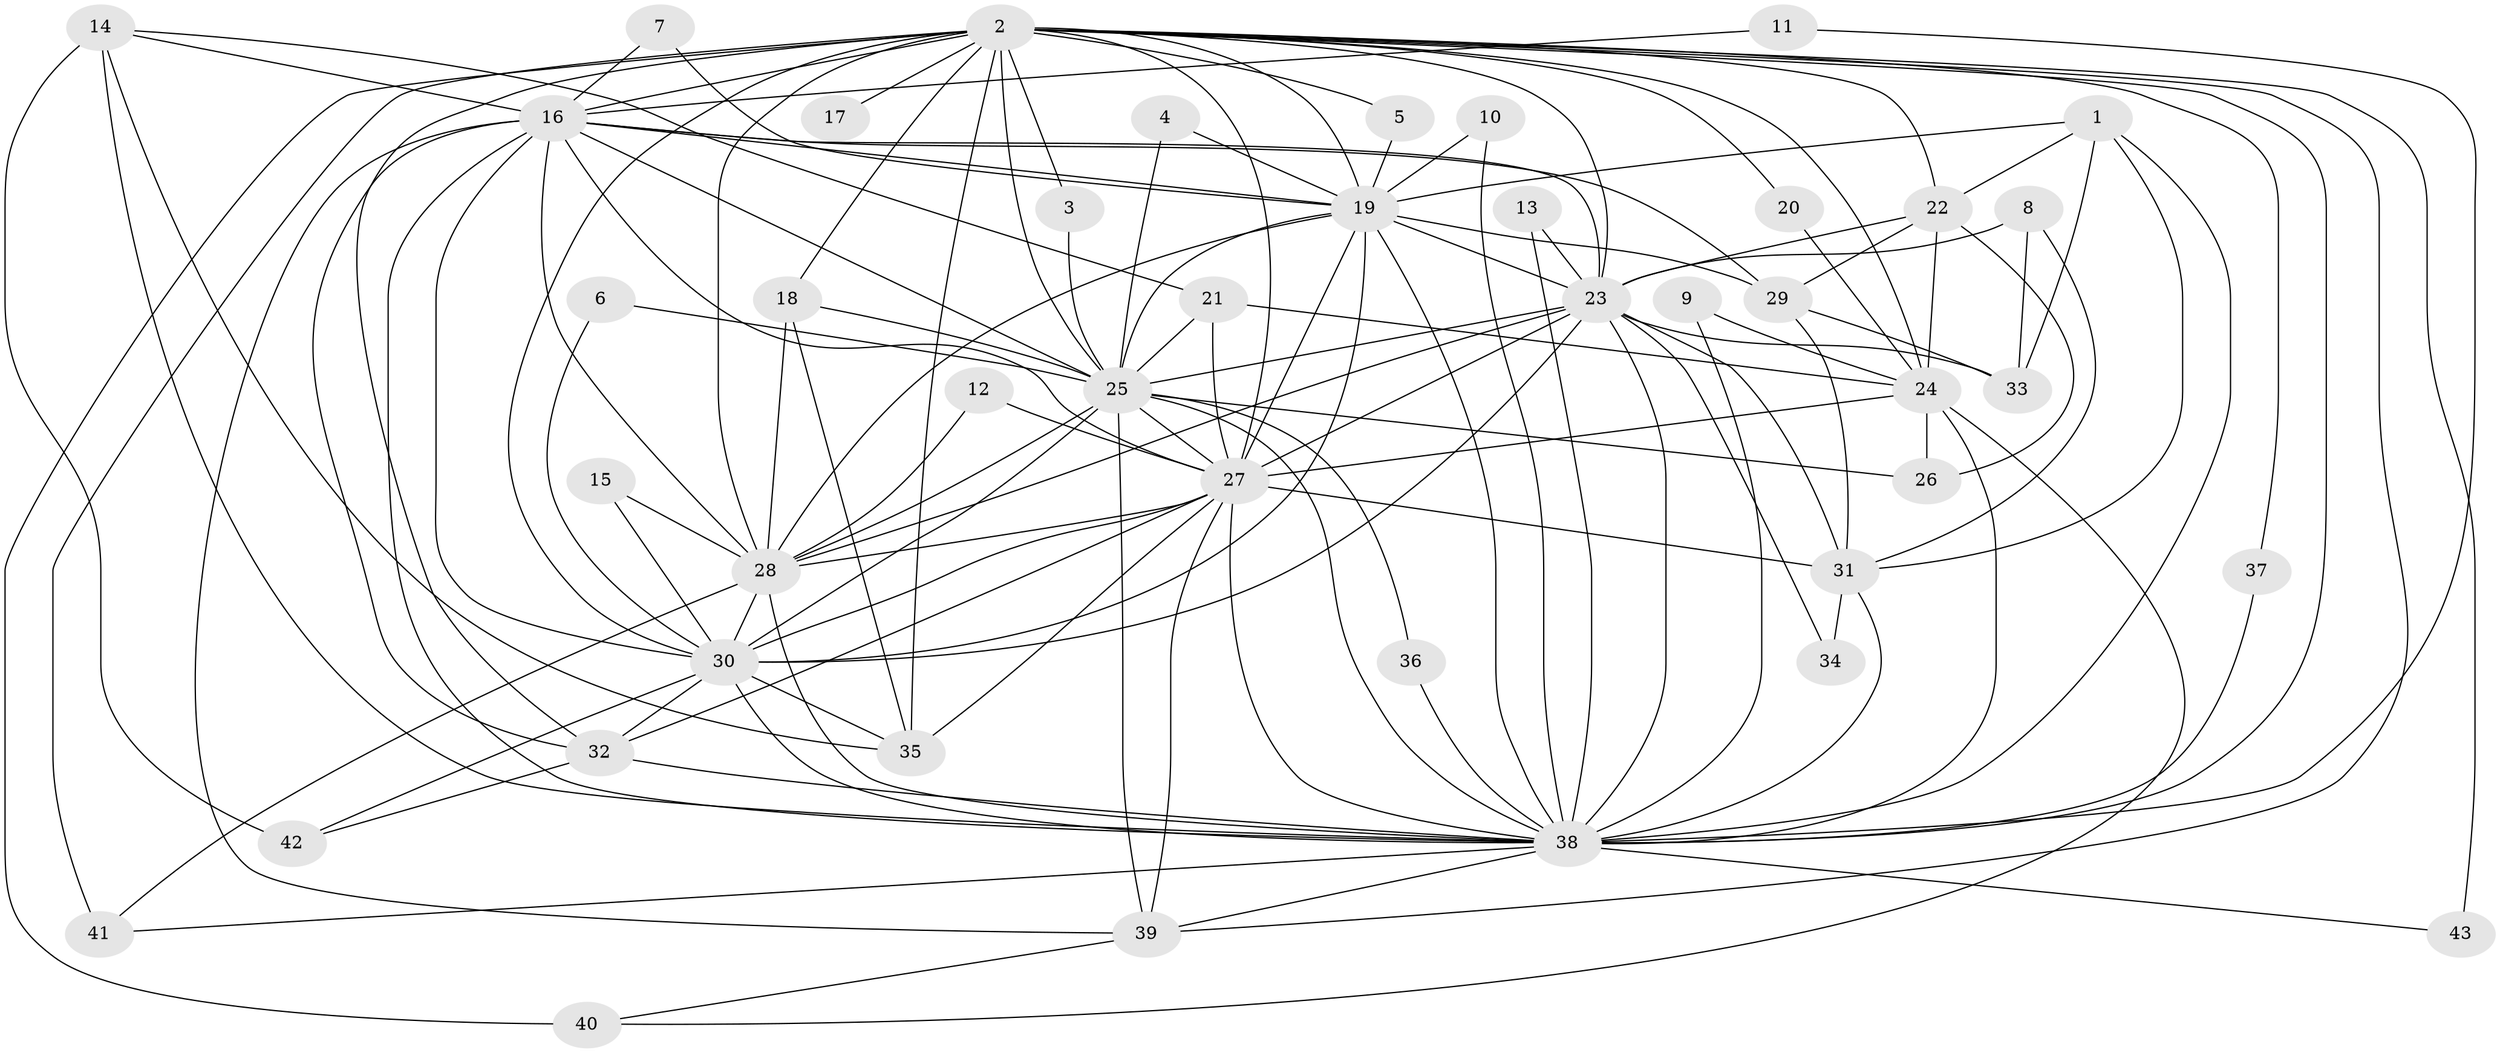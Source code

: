 // original degree distribution, {19: 0.011627906976744186, 16: 0.023255813953488372, 15: 0.023255813953488372, 14: 0.011627906976744186, 27: 0.011627906976744186, 18: 0.023255813953488372, 20: 0.011627906976744186, 3: 0.22093023255813954, 5: 0.06976744186046512, 4: 0.06976744186046512, 2: 0.4883720930232558, 6: 0.023255813953488372, 9: 0.011627906976744186}
// Generated by graph-tools (version 1.1) at 2025/25/03/09/25 03:25:42]
// undirected, 43 vertices, 128 edges
graph export_dot {
graph [start="1"]
  node [color=gray90,style=filled];
  1;
  2;
  3;
  4;
  5;
  6;
  7;
  8;
  9;
  10;
  11;
  12;
  13;
  14;
  15;
  16;
  17;
  18;
  19;
  20;
  21;
  22;
  23;
  24;
  25;
  26;
  27;
  28;
  29;
  30;
  31;
  32;
  33;
  34;
  35;
  36;
  37;
  38;
  39;
  40;
  41;
  42;
  43;
  1 -- 19 [weight=1.0];
  1 -- 22 [weight=1.0];
  1 -- 31 [weight=1.0];
  1 -- 33 [weight=1.0];
  1 -- 38 [weight=1.0];
  2 -- 3 [weight=1.0];
  2 -- 5 [weight=1.0];
  2 -- 16 [weight=4.0];
  2 -- 17 [weight=1.0];
  2 -- 18 [weight=1.0];
  2 -- 19 [weight=2.0];
  2 -- 20 [weight=1.0];
  2 -- 22 [weight=1.0];
  2 -- 23 [weight=2.0];
  2 -- 24 [weight=1.0];
  2 -- 25 [weight=2.0];
  2 -- 27 [weight=2.0];
  2 -- 28 [weight=2.0];
  2 -- 30 [weight=2.0];
  2 -- 32 [weight=1.0];
  2 -- 35 [weight=1.0];
  2 -- 37 [weight=1.0];
  2 -- 38 [weight=3.0];
  2 -- 39 [weight=1.0];
  2 -- 40 [weight=2.0];
  2 -- 41 [weight=2.0];
  2 -- 43 [weight=1.0];
  3 -- 25 [weight=1.0];
  4 -- 19 [weight=1.0];
  4 -- 25 [weight=1.0];
  5 -- 19 [weight=1.0];
  6 -- 25 [weight=1.0];
  6 -- 30 [weight=1.0];
  7 -- 16 [weight=1.0];
  7 -- 19 [weight=1.0];
  8 -- 23 [weight=1.0];
  8 -- 31 [weight=1.0];
  8 -- 33 [weight=1.0];
  9 -- 24 [weight=1.0];
  9 -- 38 [weight=1.0];
  10 -- 19 [weight=1.0];
  10 -- 38 [weight=1.0];
  11 -- 16 [weight=1.0];
  11 -- 38 [weight=1.0];
  12 -- 27 [weight=1.0];
  12 -- 28 [weight=1.0];
  13 -- 23 [weight=1.0];
  13 -- 38 [weight=1.0];
  14 -- 16 [weight=1.0];
  14 -- 21 [weight=1.0];
  14 -- 35 [weight=1.0];
  14 -- 38 [weight=1.0];
  14 -- 42 [weight=1.0];
  15 -- 28 [weight=1.0];
  15 -- 30 [weight=1.0];
  16 -- 19 [weight=1.0];
  16 -- 23 [weight=1.0];
  16 -- 25 [weight=1.0];
  16 -- 27 [weight=1.0];
  16 -- 28 [weight=1.0];
  16 -- 29 [weight=1.0];
  16 -- 30 [weight=1.0];
  16 -- 32 [weight=1.0];
  16 -- 38 [weight=1.0];
  16 -- 39 [weight=1.0];
  18 -- 25 [weight=1.0];
  18 -- 28 [weight=1.0];
  18 -- 35 [weight=1.0];
  19 -- 23 [weight=2.0];
  19 -- 25 [weight=1.0];
  19 -- 27 [weight=1.0];
  19 -- 28 [weight=1.0];
  19 -- 29 [weight=1.0];
  19 -- 30 [weight=1.0];
  19 -- 38 [weight=1.0];
  20 -- 24 [weight=1.0];
  21 -- 24 [weight=1.0];
  21 -- 25 [weight=1.0];
  21 -- 27 [weight=1.0];
  22 -- 23 [weight=1.0];
  22 -- 24 [weight=1.0];
  22 -- 26 [weight=1.0];
  22 -- 29 [weight=1.0];
  23 -- 25 [weight=1.0];
  23 -- 27 [weight=1.0];
  23 -- 28 [weight=1.0];
  23 -- 30 [weight=1.0];
  23 -- 31 [weight=2.0];
  23 -- 33 [weight=1.0];
  23 -- 34 [weight=1.0];
  23 -- 38 [weight=2.0];
  24 -- 26 [weight=1.0];
  24 -- 27 [weight=1.0];
  24 -- 38 [weight=2.0];
  24 -- 40 [weight=1.0];
  25 -- 26 [weight=1.0];
  25 -- 27 [weight=1.0];
  25 -- 28 [weight=2.0];
  25 -- 30 [weight=2.0];
  25 -- 36 [weight=1.0];
  25 -- 38 [weight=2.0];
  25 -- 39 [weight=2.0];
  27 -- 28 [weight=2.0];
  27 -- 30 [weight=1.0];
  27 -- 31 [weight=1.0];
  27 -- 32 [weight=1.0];
  27 -- 35 [weight=1.0];
  27 -- 38 [weight=1.0];
  27 -- 39 [weight=2.0];
  28 -- 30 [weight=1.0];
  28 -- 38 [weight=2.0];
  28 -- 41 [weight=1.0];
  29 -- 31 [weight=1.0];
  29 -- 33 [weight=1.0];
  30 -- 32 [weight=1.0];
  30 -- 35 [weight=1.0];
  30 -- 38 [weight=1.0];
  30 -- 42 [weight=1.0];
  31 -- 34 [weight=1.0];
  31 -- 38 [weight=1.0];
  32 -- 38 [weight=1.0];
  32 -- 42 [weight=1.0];
  36 -- 38 [weight=1.0];
  37 -- 38 [weight=1.0];
  38 -- 39 [weight=1.0];
  38 -- 41 [weight=1.0];
  38 -- 43 [weight=1.0];
  39 -- 40 [weight=1.0];
}
